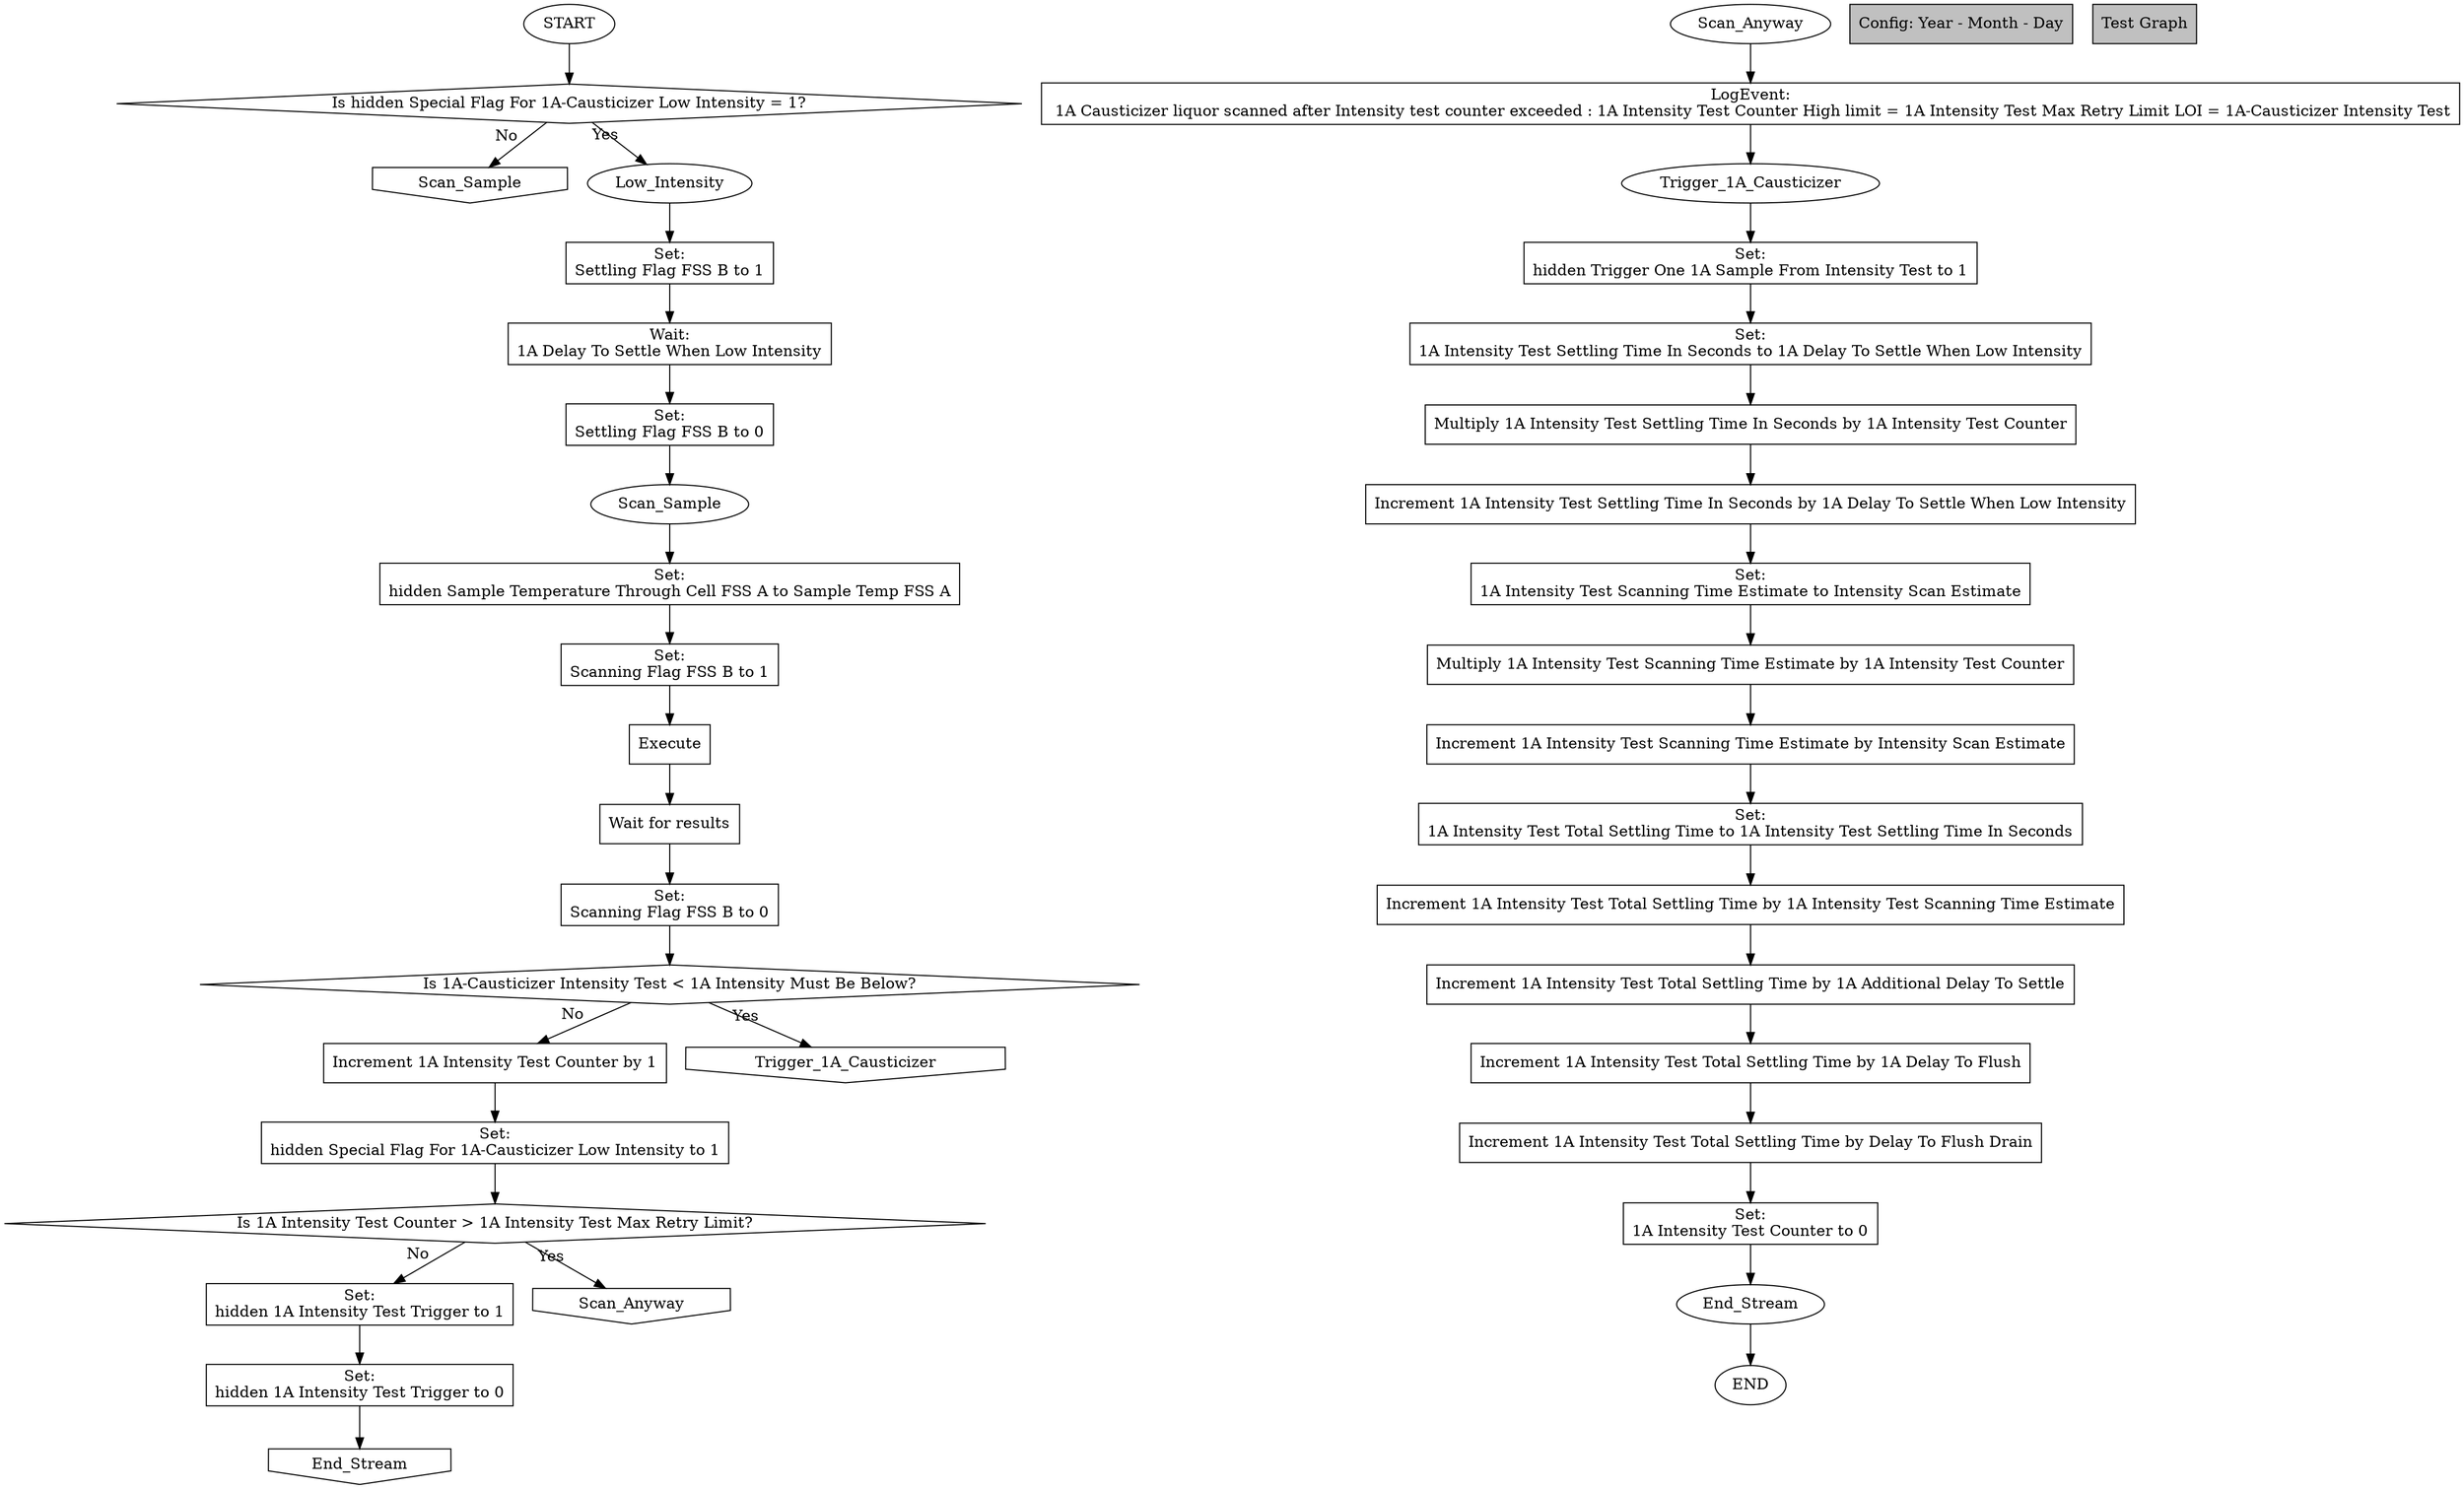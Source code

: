 digraph {

// Graph Attributes
graph[page="8,11" ratio=compress ]

// Nodes
0[shape="oval"label="START"]
64[shape="box"label="Increment 1A Intensity Test Total Settling Time by 1A Delay To Flush"]
65[shape="box"label="Increment 1A Intensity Test Total Settling Time by Delay To Flush Drain"]
66[shape="box"label="Set:\n1A Intensity Test Counter to 0"]
4[shape="diamond"label="Is hidden Special Flag For 1A-Causticizer Low Intensity = 1?"]
68[shape="oval"label="End_Stream"]
6[shape="invhouse"label="Scan_Sample"]
8[shape="oval"label="Low_Intensity"]
9[shape="box"label="Set:\nSettling Flag FSS B to 1"]
10[shape="box"label="Wait:\n1A Delay To Settle When Low Intensity"]
11[shape="box"label="Set:\nSettling Flag FSS B to 0"]
9997[shape="box"label="Config: Year - Month - Day"style="filled"fillcolor="grey"]
13[shape="oval"label="Scan_Sample"]
9998[shape="box"label="Test Graph"style="filled"fillcolor="grey"]
14[shape="box"label="Set:\nhidden Sample Temperature Through Cell FSS A to Sample Temp FSS A"]
9999[shape="oval"label="END"]
17[shape="box"label="Set:\nScanning Flag FSS B to 1"]
19[shape="box"label="Execute"]
22[shape="box"label="Wait for results"]
25[shape="box"label="Set:\nScanning Flag FSS B to 0"]
29[shape="diamond"label="Is 1A-Causticizer Intensity Test < 1A Intensity Must Be Below?"]
31[shape="box"label="Increment 1A Intensity Test Counter by 1"]
32[shape="box"label="Set:\nhidden Special Flag For 1A-Causticizer Low Intensity to 1"]
34[shape="diamond"label="Is 1A Intensity Test Counter > 1A Intensity Test Max Retry Limit?"]
38[shape="box"label="Set:\nhidden 1A Intensity Test Trigger to 1"]
39[shape="box"label="Set:\nhidden 1A Intensity Test Trigger to 0"]
40[shape="invhouse"label="End_Stream"]
42[shape="oval"label="Scan_Anyway"]
44[shape="box"label="LogEvent:\n 1A Causticizer liquor scanned after Intensity test counter exceeded : 1A Intensity Test Counter High limit = 1A Intensity Test Max Retry Limit LOI = 1A-Causticizer Intensity Test"]
10029[shape="invhouse"label="Trigger_1A_Causticizer"]
46[shape="oval"label="Trigger_1A_Causticizer"]
47[shape="box"label="Set:\nhidden Trigger One 1A Sample From Intensity Test to 1"]
10034[shape="invhouse"label="Scan_Anyway"]
50[shape="box"label="Set:\n1A Intensity Test Settling Time In Seconds to 1A Delay To Settle When Low Intensity"]
51[shape="box"label="Multiply 1A Intensity Test Settling Time In Seconds by 1A Intensity Test Counter"]
52[shape="box"label="Increment 1A Intensity Test Settling Time In Seconds by 1A Delay To Settle When Low Intensity"]
55[shape="box"label="Set:\n1A Intensity Test Scanning Time Estimate to Intensity Scan Estimate"]
56[shape="box"label="Multiply 1A Intensity Test Scanning Time Estimate by 1A Intensity Test Counter"]
57[shape="box"label="Increment 1A Intensity Test Scanning Time Estimate by Intensity Scan Estimate"]
61[shape="box"label="Set:\n1A Intensity Test Total Settling Time to 1A Intensity Test Settling Time In Seconds"]
62[shape="box"label="Increment 1A Intensity Test Total Settling Time by 1A Intensity Test Scanning Time Estimate"]
63[shape="box"label="Increment 1A Intensity Test Total Settling Time by 1A Additional Delay To Settle"]

// Edges
4 -> 6[xlabel="No"]
19 -> 22
42 -> 44
38 -> 39
31 -> 32
34 -> 38[xlabel="No"]
29 -> 10029[xlabel="Yes"]
32 -> 34
64 -> 65
63 -> 64
47 -> 50
46 -> 47
65 -> 66
57 -> 61
34 -> 10034[xlabel="Yes"]
0 -> 4
68 -> 9999
9 -> 10
22 -> 25
39 -> 40
56 -> 57
44 -> 46
62 -> 63
52 -> 55
10 -> 11
14 -> 17
55 -> 56
50 -> 51
11 -> 13
4 -> 8[xlabel="Yes"]
25 -> 29
13 -> 14
61 -> 62
66 -> 68
8 -> 9
17 -> 19
51 -> 52
29 -> 31[xlabel="No"]
}
